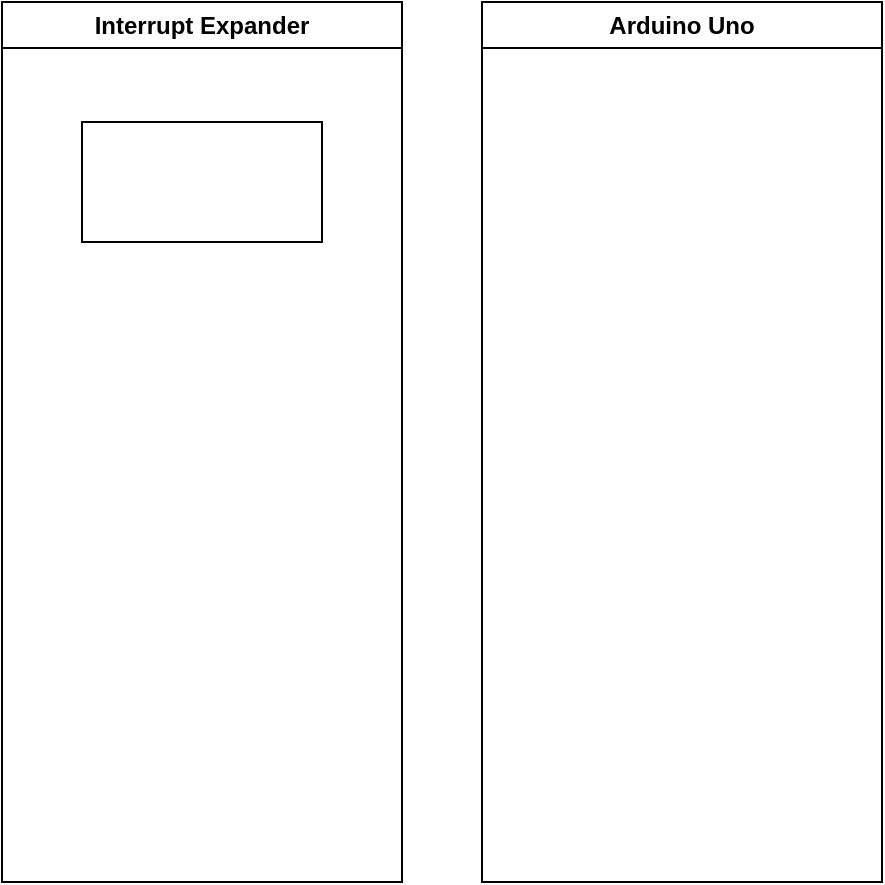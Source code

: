 <mxfile version="24.5.3" type="device">
  <diagram name="Page-1" id="rGKIEnyW5p9XkLB6voS0">
    <mxGraphModel dx="1364" dy="843" grid="1" gridSize="10" guides="1" tooltips="1" connect="1" arrows="1" fold="1" page="1" pageScale="1" pageWidth="850" pageHeight="1100" math="0" shadow="0">
      <root>
        <mxCell id="0" />
        <mxCell id="1" parent="0" />
        <mxCell id="dxUsm-QvFjrYx_qqfbVW-2" value="Interrupt Expander" style="swimlane;whiteSpace=wrap;html=1;" vertex="1" parent="1">
          <mxGeometry x="40" y="40" width="200" height="440" as="geometry" />
        </mxCell>
        <mxCell id="dxUsm-QvFjrYx_qqfbVW-6" value="" style="rounded=0;whiteSpace=wrap;html=1;" vertex="1" parent="dxUsm-QvFjrYx_qqfbVW-2">
          <mxGeometry x="40" y="60" width="120" height="60" as="geometry" />
        </mxCell>
        <mxCell id="dxUsm-QvFjrYx_qqfbVW-3" value="Arduino Uno" style="swimlane;whiteSpace=wrap;html=1;" vertex="1" parent="1">
          <mxGeometry x="280" y="40" width="200" height="440" as="geometry" />
        </mxCell>
      </root>
    </mxGraphModel>
  </diagram>
</mxfile>
